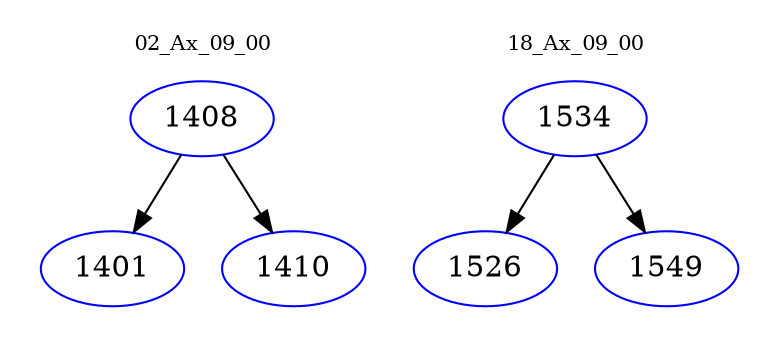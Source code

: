 digraph{
subgraph cluster_0 {
color = white
label = "02_Ax_09_00";
fontsize=10;
T0_1408 [label="1408", color="blue"]
T0_1408 -> T0_1401 [color="black"]
T0_1401 [label="1401", color="blue"]
T0_1408 -> T0_1410 [color="black"]
T0_1410 [label="1410", color="blue"]
}
subgraph cluster_1 {
color = white
label = "18_Ax_09_00";
fontsize=10;
T1_1534 [label="1534", color="blue"]
T1_1534 -> T1_1526 [color="black"]
T1_1526 [label="1526", color="blue"]
T1_1534 -> T1_1549 [color="black"]
T1_1549 [label="1549", color="blue"]
}
}
